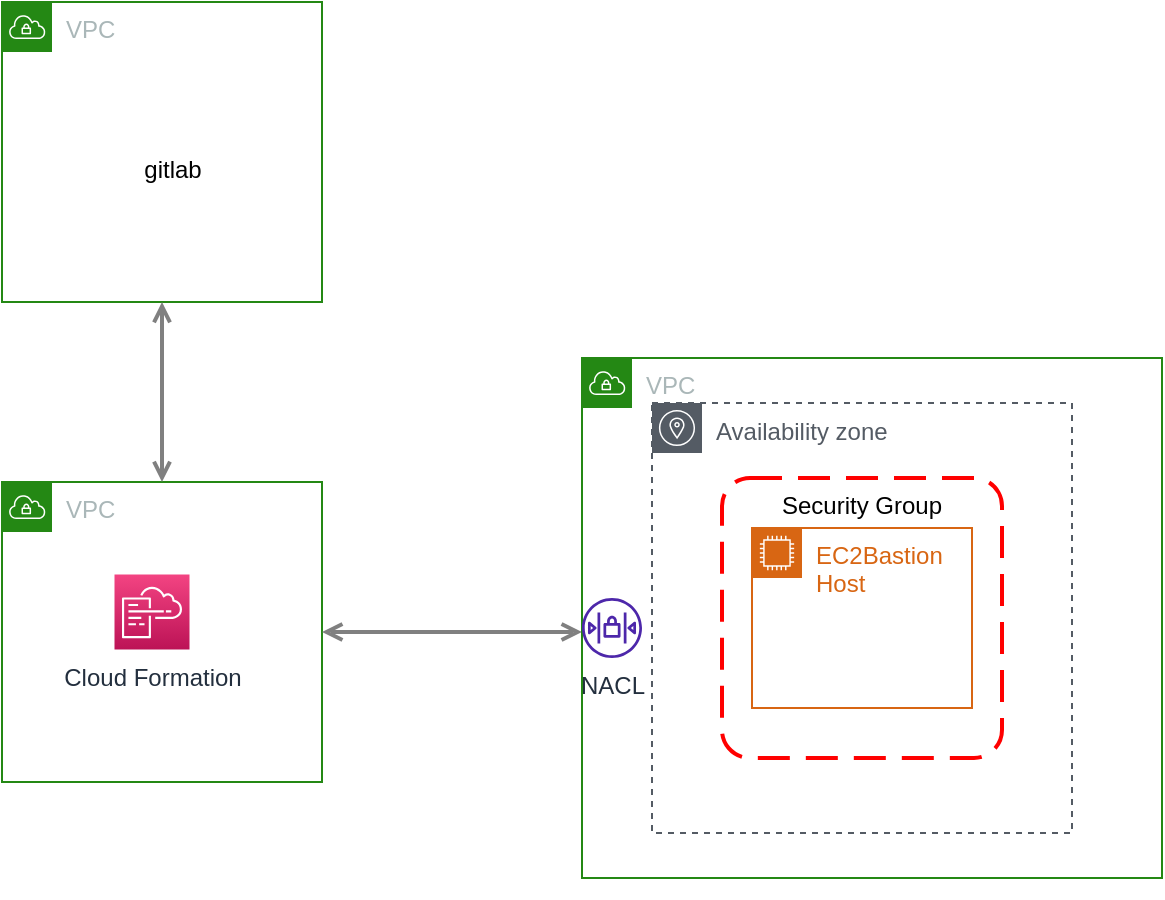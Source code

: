 <mxfile version="20.2.8" type="github">
  <diagram id="Ht1M8jgEwFfnCIfOTk4-" name="Page-1">
    <mxGraphModel dx="981" dy="526" grid="1" gridSize="10" guides="1" tooltips="1" connect="1" arrows="1" fold="1" page="1" pageScale="1" pageWidth="1169" pageHeight="827" math="0" shadow="0">
      <root>
        <mxCell id="0" />
        <mxCell id="1" parent="0" />
        <mxCell id="Gq2ocJzow4UtyP_4--Kb-11" value="VPC" style="points=[[0,0],[0.25,0],[0.5,0],[0.75,0],[1,0],[1,0.25],[1,0.5],[1,0.75],[1,1],[0.75,1],[0.5,1],[0.25,1],[0,1],[0,0.75],[0,0.5],[0,0.25]];outlineConnect=0;gradientColor=none;html=1;whiteSpace=wrap;fontSize=12;fontStyle=0;container=1;pointerEvents=0;collapsible=0;recursiveResize=0;shape=mxgraph.aws4.group;grIcon=mxgraph.aws4.group_vpc;strokeColor=#248814;fillColor=none;verticalAlign=top;align=left;spacingLeft=30;fontColor=#AAB7B8;dashed=0;" vertex="1" parent="1">
          <mxGeometry x="40" y="70" width="160" height="150" as="geometry" />
        </mxCell>
        <mxCell id="Gq2ocJzow4UtyP_4--Kb-2" value="gitlab&lt;br&gt;" style="shape=image;html=1;verticalAlign=top;verticalLabelPosition=bottom;labelBackgroundColor=#ffffff;imageAspect=0;aspect=fixed;image=https://cdn4.iconfinder.com/data/icons/socialcones/508/Gitlab-128.png" vertex="1" parent="Gq2ocJzow4UtyP_4--Kb-11">
          <mxGeometry x="60" y="20" width="50" height="50" as="geometry" />
        </mxCell>
        <mxCell id="Gq2ocJzow4UtyP_4--Kb-15" value="VPC" style="points=[[0,0],[0.25,0],[0.5,0],[0.75,0],[1,0],[1,0.25],[1,0.5],[1,0.75],[1,1],[0.75,1],[0.5,1],[0.25,1],[0,1],[0,0.75],[0,0.5],[0,0.25]];outlineConnect=0;gradientColor=none;html=1;whiteSpace=wrap;fontSize=12;fontStyle=0;container=1;pointerEvents=0;collapsible=0;recursiveResize=0;shape=mxgraph.aws4.group;grIcon=mxgraph.aws4.group_vpc;strokeColor=#248814;fillColor=none;verticalAlign=top;align=left;spacingLeft=30;fontColor=#AAB7B8;dashed=0;" vertex="1" parent="1">
          <mxGeometry x="40" y="310" width="160" height="150" as="geometry" />
        </mxCell>
        <mxCell id="Gq2ocJzow4UtyP_4--Kb-3" value="Cloud Formation" style="sketch=0;points=[[0,0,0],[0.25,0,0],[0.5,0,0],[0.75,0,0],[1,0,0],[0,1,0],[0.25,1,0],[0.5,1,0],[0.75,1,0],[1,1,0],[0,0.25,0],[0,0.5,0],[0,0.75,0],[1,0.25,0],[1,0.5,0],[1,0.75,0]];points=[[0,0,0],[0.25,0,0],[0.5,0,0],[0.75,0,0],[1,0,0],[0,1,0],[0.25,1,0],[0.5,1,0],[0.75,1,0],[1,1,0],[0,0.25,0],[0,0.5,0],[0,0.75,0],[1,0.25,0],[1,0.5,0],[1,0.75,0]];outlineConnect=0;fontColor=#232F3E;gradientColor=#F34482;gradientDirection=north;fillColor=#BC1356;strokeColor=#ffffff;dashed=0;verticalLabelPosition=bottom;verticalAlign=top;align=center;html=1;fontSize=12;fontStyle=0;aspect=fixed;shape=mxgraph.aws4.resourceIcon;resIcon=mxgraph.aws4.cloudformation;" vertex="1" parent="Gq2ocJzow4UtyP_4--Kb-15">
          <mxGeometry x="56.25" y="46.25" width="37.5" height="37.5" as="geometry" />
        </mxCell>
        <mxCell id="Gq2ocJzow4UtyP_4--Kb-18" style="edgeStyle=orthogonalEdgeStyle;rounded=0;orthogonalLoop=1;jettySize=auto;html=1;startArrow=open;startFill=0;endArrow=open;endFill=0;strokeWidth=2;strokeColor=#808080;exitX=1;exitY=0.5;exitDx=0;exitDy=0;" edge="1" parent="1" source="Gq2ocJzow4UtyP_4--Kb-15">
          <mxGeometry relative="1" as="geometry">
            <Array as="points" />
            <mxPoint x="165" y="385.0" as="sourcePoint" />
            <mxPoint x="330" y="385" as="targetPoint" />
          </mxGeometry>
        </mxCell>
        <mxCell id="Gq2ocJzow4UtyP_4--Kb-19" style="edgeStyle=orthogonalEdgeStyle;rounded=0;orthogonalLoop=1;jettySize=auto;html=1;startArrow=open;startFill=0;endArrow=open;endFill=0;strokeWidth=2;strokeColor=#808080;" edge="1" parent="1" source="Gq2ocJzow4UtyP_4--Kb-11" target="Gq2ocJzow4UtyP_4--Kb-15">
          <mxGeometry relative="1" as="geometry">
            <Array as="points">
              <mxPoint x="120" y="270" />
              <mxPoint x="120" y="270" />
            </Array>
            <mxPoint x="90" y="250.0" as="sourcePoint" />
            <mxPoint x="265" y="250.034" as="targetPoint" />
          </mxGeometry>
        </mxCell>
        <mxCell id="Gq2ocJzow4UtyP_4--Kb-7" value="" style="group" vertex="1" connectable="0" parent="1">
          <mxGeometry x="400" y="308" width="220" height="210" as="geometry" />
        </mxCell>
        <mxCell id="Gq2ocJzow4UtyP_4--Kb-4" value="Security Group" style="rounded=1;arcSize=10;dashed=1;strokeColor=#ff0000;fillColor=none;gradientColor=none;dashPattern=8 4;strokeWidth=2;verticalAlign=top;" vertex="1" parent="Gq2ocJzow4UtyP_4--Kb-7">
          <mxGeometry width="140" height="140" as="geometry" />
        </mxCell>
        <mxCell id="Gq2ocJzow4UtyP_4--Kb-5" value="EC2Bastion Host" style="points=[[0,0],[0.25,0],[0.5,0],[0.75,0],[1,0],[1,0.25],[1,0.5],[1,0.75],[1,1],[0.75,1],[0.5,1],[0.25,1],[0,1],[0,0.75],[0,0.5],[0,0.25]];outlineConnect=0;gradientColor=none;html=1;whiteSpace=wrap;fontSize=12;fontStyle=0;container=1;pointerEvents=0;collapsible=0;recursiveResize=0;shape=mxgraph.aws4.group;grIcon=mxgraph.aws4.group_ec2_instance_contents;strokeColor=#D86613;fillColor=none;verticalAlign=top;align=left;spacingLeft=30;fontColor=#D86613;dashed=0;" vertex="1" parent="Gq2ocJzow4UtyP_4--Kb-7">
          <mxGeometry x="15" y="25" width="110" height="90" as="geometry" />
        </mxCell>
        <mxCell id="Gq2ocJzow4UtyP_4--Kb-6" value="Availability zone" style="sketch=0;outlineConnect=0;gradientColor=none;html=1;whiteSpace=wrap;fontSize=12;fontStyle=0;shape=mxgraph.aws4.group;grIcon=mxgraph.aws4.group_availability_zone;strokeColor=#545B64;fillColor=none;verticalAlign=top;align=left;spacingLeft=30;fontColor=#545B64;dashed=1;" vertex="1" parent="Gq2ocJzow4UtyP_4--Kb-7">
          <mxGeometry x="-35" y="-37.5" width="210" height="215" as="geometry" />
        </mxCell>
        <mxCell id="Gq2ocJzow4UtyP_4--Kb-8" value="VPC" style="points=[[0,0],[0.25,0],[0.5,0],[0.75,0],[1,0],[1,0.25],[1,0.5],[1,0.75],[1,1],[0.75,1],[0.5,1],[0.25,1],[0,1],[0,0.75],[0,0.5],[0,0.25]];outlineConnect=0;gradientColor=none;html=1;whiteSpace=wrap;fontSize=12;fontStyle=0;container=1;pointerEvents=0;collapsible=0;recursiveResize=0;shape=mxgraph.aws4.group;grIcon=mxgraph.aws4.group_vpc;strokeColor=#248814;fillColor=none;verticalAlign=top;align=left;spacingLeft=30;fontColor=#AAB7B8;dashed=0;" vertex="1" parent="Gq2ocJzow4UtyP_4--Kb-7">
          <mxGeometry x="-70" y="-60" width="290" height="260" as="geometry" />
        </mxCell>
        <mxCell id="Gq2ocJzow4UtyP_4--Kb-10" value="NACL&lt;br&gt;" style="sketch=0;outlineConnect=0;fontColor=#232F3E;gradientColor=none;fillColor=#4D27AA;strokeColor=none;dashed=0;verticalLabelPosition=bottom;verticalAlign=top;align=center;html=1;fontSize=12;fontStyle=0;aspect=fixed;pointerEvents=1;shape=mxgraph.aws4.network_access_control_list;" vertex="1" parent="Gq2ocJzow4UtyP_4--Kb-8">
          <mxGeometry y="120" width="30" height="30" as="geometry" />
        </mxCell>
      </root>
    </mxGraphModel>
  </diagram>
</mxfile>
